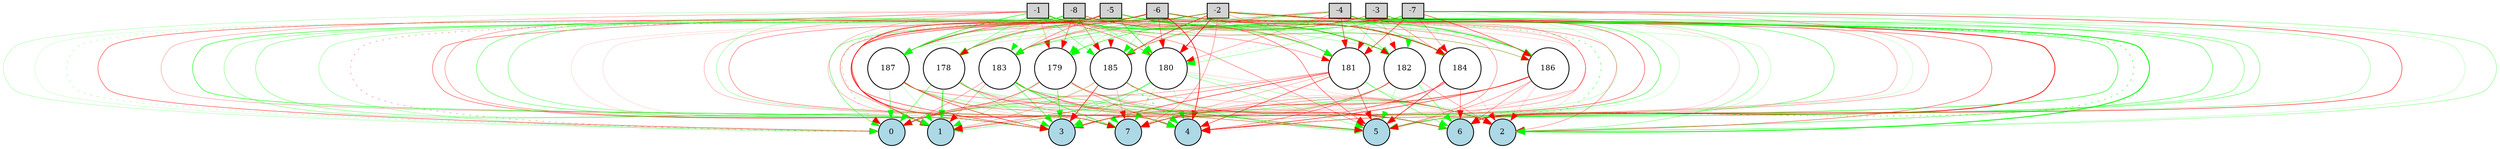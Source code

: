 digraph {
	node [fontsize=9 height=0.2 shape=circle width=0.2]
	-1 [fillcolor=lightgray shape=box style=filled]
	-2 [fillcolor=lightgray shape=box style=filled]
	-3 [fillcolor=lightgray shape=box style=filled]
	-4 [fillcolor=lightgray shape=box style=filled]
	-5 [fillcolor=lightgray shape=box style=filled]
	-6 [fillcolor=lightgray shape=box style=filled]
	-7 [fillcolor=lightgray shape=box style=filled]
	-8 [fillcolor=lightgray shape=box style=filled]
	0 [fillcolor=lightblue style=filled]
	1 [fillcolor=lightblue style=filled]
	2 [fillcolor=lightblue style=filled]
	3 [fillcolor=lightblue style=filled]
	4 [fillcolor=lightblue style=filled]
	5 [fillcolor=lightblue style=filled]
	6 [fillcolor=lightblue style=filled]
	7 [fillcolor=lightblue style=filled]
	178 [fillcolor=white style=filled]
	179 [fillcolor=white style=filled]
	180 [fillcolor=white style=filled]
	181 [fillcolor=white style=filled]
	182 [fillcolor=white style=filled]
	183 [fillcolor=white style=filled]
	184 [fillcolor=white style=filled]
	185 [fillcolor=white style=filled]
	186 [fillcolor=white style=filled]
	187 [fillcolor=white style=filled]
	-1 -> 178 [color=green penwidth=0.38253121768632903 style=solid]
	-1 -> 179 [color=red penwidth=0.2671805657286533 style=solid]
	-1 -> 180 [color=red penwidth=0.40132868098237606 style=solid]
	-1 -> 181 [color=red penwidth=0.3324331138167076 style=solid]
	-1 -> 182 [color=green penwidth=0.9596610972360944 style=solid]
	-1 -> 183 [color=green penwidth=0.22886552293590517 style=solid]
	-1 -> 184 [color=green penwidth=0.521026889668696 style=solid]
	-1 -> 185 [color=green penwidth=0.38988504405094304 style=solid]
	-1 -> 186 [color=green penwidth=0.39597550371009915 style=solid]
	-1 -> 187 [color=green penwidth=0.6536025158645472 style=solid]
	-2 -> 178 [color=green penwidth=0.19708854049560398 style=solid]
	-2 -> 179 [color=green penwidth=0.3436749582746371 style=dotted]
	-2 -> 180 [color=red penwidth=0.8292035548158933 style=solid]
	-2 -> 181 [color=red penwidth=0.2337689840619188 style=solid]
	-2 -> 182 [color=green penwidth=0.22922939330815587 style=solid]
	-2 -> 183 [color=green penwidth=0.5381443582541787 style=solid]
	-2 -> 184 [color=green penwidth=0.22868839129676186 style=solid]
	-2 -> 185 [color=red penwidth=0.6581105960711233 style=solid]
	-2 -> 186 [color=green penwidth=0.16435509926763237 style=solid]
	-2 -> 187 [color=red penwidth=0.24103246098718928 style=solid]
	-3 -> 178 [color=red penwidth=0.23898201219809 style=solid]
	-3 -> 179 [color=green penwidth=0.10510428678274202 style=solid]
	-3 -> 180 [color=green penwidth=0.2850536431874381 style=dotted]
	-3 -> 181 [color=red penwidth=0.17528105927407833 style=solid]
	-3 -> 182 [color=red penwidth=0.19939810434225352 style=solid]
	-3 -> 183 [color=red penwidth=0.2770825603373215 style=solid]
	-3 -> 184 [color=red penwidth=0.3456863114286223 style=solid]
	-3 -> 185 [color=green penwidth=0.12997803831272395 style=solid]
	-3 -> 186 [color=red penwidth=0.17615725636958462 style=solid]
	-3 -> 187 [color=red penwidth=0.24398505680504676 style=solid]
	-4 -> 178 [color=red penwidth=0.13537523365903573 style=solid]
	-4 -> 179 [color=green penwidth=0.1241632100290198 style=solid]
	-4 -> 180 [color=red penwidth=0.2748806036624981 style=solid]
	-4 -> 181 [color=red penwidth=0.5405530434198509 style=solid]
	-4 -> 182 [color=green penwidth=0.37239801120705796 style=solid]
	-4 -> 183 [color=green penwidth=0.263862657949687 style=solid]
	-4 -> 184 [color=green penwidth=0.43538248134713864 style=solid]
	-4 -> 185 [color=red penwidth=0.3839982515671876 style=solid]
	-4 -> 186 [color=green penwidth=0.3442337058783653 style=solid]
	-4 -> 187 [color=green penwidth=0.21560462695363128 style=solid]
	-5 -> 178 [color=green penwidth=0.21225490219524895 style=solid]
	-5 -> 179 [color=green penwidth=0.19669696030123973 style=solid]
	-5 -> 180 [color=green penwidth=0.697662621160319 style=solid]
	-5 -> 181 [color=red penwidth=0.3846883288069095 style=solid]
	-5 -> 182 [color=red penwidth=0.16573639364599774 style=solid]
	-5 -> 183 [color=red penwidth=0.3888126262032682 style=solid]
	-5 -> 184 [color=red penwidth=0.4012136389581542 style=dotted]
	-5 -> 185 [color=red penwidth=0.14489520723344412 style=solid]
	-5 -> 186 [color=green penwidth=0.7648641207672614 style=solid]
	-5 -> 187 [color=red penwidth=0.28846381500803353 style=solid]
	-6 -> 178 [color=red penwidth=0.43588763183396473 style=solid]
	-6 -> 179 [color=green penwidth=0.22113244035700425 style=solid]
	-6 -> 180 [color=red penwidth=0.4371101330000442 style=solid]
	-6 -> 181 [color=green penwidth=0.4005006157663893 style=solid]
	-6 -> 182 [color=green penwidth=0.2658288186767145 style=solid]
	-6 -> 183 [color=red penwidth=0.33585520405285196 style=solid]
	-6 -> 184 [color=red penwidth=0.5968778391253775 style=solid]
	-6 -> 185 [color=green penwidth=0.2658201831147579 style=solid]
	-6 -> 186 [color=green penwidth=0.13513637401061301 style=solid]
	-6 -> 187 [color=red penwidth=0.27057571156004134 style=solid]
	-7 -> 178 [color=green penwidth=0.38342497511736195 style=solid]
	-7 -> 179 [color=green penwidth=0.5509851995394516 style=solid]
	-7 -> 180 [color=green penwidth=0.28419147706423786 style=solid]
	-7 -> 181 [color=red penwidth=0.5532220794968458 style=solid]
	-7 -> 182 [color=green penwidth=0.2540220854047227 style=solid]
	-7 -> 183 [color=green penwidth=0.1669414434741685 style=solid]
	-7 -> 184 [color=red penwidth=0.3015953972374027 style=solid]
	-7 -> 185 [color=green penwidth=0.15982341102435996 style=solid]
	-7 -> 186 [color=red penwidth=0.5187645652163917 style=solid]
	-7 -> 187 [color=green penwidth=0.21775383764272682 style=solid]
	-8 -> 178 [color=red penwidth=0.13116073904711006 style=solid]
	-8 -> 179 [color=red penwidth=0.43353861428394747 style=solid]
	-8 -> 180 [color=green penwidth=0.2777502184013523 style=solid]
	-8 -> 181 [color=green penwidth=0.3944987338714663 style=solid]
	-8 -> 182 [color=red penwidth=0.10415801386932501 style=solid]
	-8 -> 183 [color=green penwidth=0.18709404619064224 style=solid]
	-8 -> 184 [color=red penwidth=0.1164001920465946 style=solid]
	-8 -> 185 [color=red penwidth=0.3764354084331517 style=solid]
	-8 -> 186 [color=red penwidth=0.20408205444507377 style=solid]
	-8 -> 187 [color=green penwidth=0.47984117960159944 style=solid]
	178 -> 0 [color=green penwidth=0.4517647902646519 style=solid]
	178 -> 1 [color=green penwidth=0.8547045842099198 style=solid]
	178 -> 2 [color=red penwidth=0.3116702855043206 style=solid]
	178 -> 3 [color=green penwidth=0.3894056717689367 style=solid]
	178 -> 4 [color=red penwidth=0.15870991405358684 style=solid]
	178 -> 5 [color=green penwidth=0.2941583527257753 style=solid]
	178 -> 6 [color=red penwidth=0.17453009843838202 style=solid]
	178 -> 7 [color=green penwidth=0.14979348635114526 style=solid]
	179 -> 0 [color=red penwidth=0.5116668736508828 style=solid]
	179 -> 1 [color=green penwidth=0.24269690431143173 style=solid]
	179 -> 2 [color=green penwidth=0.4323016104134455 style=solid]
	179 -> 3 [color=green penwidth=0.5731962906742794 style=solid]
	179 -> 4 [color=red penwidth=0.3089364740755365 style=solid]
	179 -> 5 [color=red penwidth=0.2600704845119354 style=solid]
	179 -> 6 [color=red penwidth=0.28087254811507334 style=solid]
	179 -> 7 [color=green penwidth=0.15298052036125565 style=solid]
	180 -> 0 [color=green penwidth=0.36790894184051093 style=solid]
	180 -> 1 [color=green penwidth=0.359458959155436 style=solid]
	180 -> 2 [color=red penwidth=0.1243147763135614 style=solid]
	180 -> 3 [color=green penwidth=0.3189858036200618 style=solid]
	180 -> 4 [color=green penwidth=0.1856628053399771 style=solid]
	180 -> 5 [color=green penwidth=0.3192971420154517 style=solid]
	180 -> 6 [color=green penwidth=0.23482586271155367 style=solid]
	180 -> 7 [color=green penwidth=0.2293839197492382 style=solid]
	181 -> 0 [color=red penwidth=0.2567951796885458 style=solid]
	181 -> 1 [color=red penwidth=0.37296090105131285 style=solid]
	181 -> 2 [color=green penwidth=0.22098230076515984 style=solid]
	181 -> 3 [color=red penwidth=0.5721121551274415 style=solid]
	181 -> 4 [color=red penwidth=0.5243721146736922 style=solid]
	181 -> 5 [color=red penwidth=0.5038861146728981 style=solid]
	181 -> 6 [color=green penwidth=0.4227823427003623 style=solid]
	181 -> 7 [color=red penwidth=0.21962398389648696 style=solid]
	182 -> 0 [color=green penwidth=0.3751463179411457 style=solid]
	182 -> 1 [color=red penwidth=0.14589100048075787 style=solid]
	182 -> 2 [color=red penwidth=0.2850605957012732 style=solid]
	182 -> 3 [color=red penwidth=0.17606731098217976 style=solid]
	182 -> 4 [color=red penwidth=0.4059831582946569 style=solid]
	182 -> 5 [color=green penwidth=0.25274812260613677 style=solid]
	182 -> 6 [color=green penwidth=0.4066708688013647 style=solid]
	182 -> 7 [color=red penwidth=0.14433286621285765 style=solid]
	183 -> 0 [color=red penwidth=0.30710369635769796 style=solid]
	183 -> 1 [color=red penwidth=0.28612727351660916 style=solid]
	183 -> 2 [color=red penwidth=0.32920071843263177 style=solid]
	183 -> 3 [color=green penwidth=0.46951245826547916 style=solid]
	183 -> 4 [color=green penwidth=0.2951690160442086 style=solid]
	183 -> 5 [color=green penwidth=0.5032429069291341 style=solid]
	183 -> 6 [color=red penwidth=0.3060701006620955 style=solid]
	183 -> 7 [color=green penwidth=0.6468077403085456 style=solid]
	184 -> 0 [color=red penwidth=0.26988196997125724 style=solid]
	184 -> 1 [color=red penwidth=0.1134733439338483 style=solid]
	184 -> 2 [color=red penwidth=0.14041267368005936 style=solid]
	184 -> 3 [color=red penwidth=0.266861214086745 style=solid]
	184 -> 4 [color=red penwidth=0.10448923510054513 style=solid]
	184 -> 5 [color=red penwidth=0.6651029308855103 style=solid]
	184 -> 6 [color=red penwidth=0.3844307105108772 style=solid]
	184 -> 7 [color=red penwidth=0.1644504093656653 style=solid]
	185 -> 0 [color=green penwidth=0.14273924718566305 style=solid]
	185 -> 1 [color=red penwidth=0.2594914073240001 style=solid]
	185 -> 2 [color=green penwidth=0.11273704469669935 style=solid]
	185 -> 3 [color=red penwidth=0.6777060653765661 style=solid]
	185 -> 4 [color=green penwidth=0.8091772120552309 style=dotted]
	185 -> 5 [color=green penwidth=0.3853026001548363 style=solid]
	185 -> 6 [color=red penwidth=0.4933674509949164 style=solid]
	185 -> 7 [color=red penwidth=0.21808675182373777 style=solid]
	186 -> 0 [color=red penwidth=0.18651634920982862 style=solid]
	186 -> 1 [color=red penwidth=0.13901901092543562 style=solid]
	186 -> 2 [color=red penwidth=0.1543183136714937 style=solid]
	186 -> 3 [color=green penwidth=0.11044931325622037 style=solid]
	186 -> 4 [color=red penwidth=0.6092392081044808 style=solid]
	186 -> 5 [color=red penwidth=0.30096488717886066 style=solid]
	186 -> 6 [color=red penwidth=0.2982768301951941 style=solid]
	186 -> 7 [color=red penwidth=0.4471267276531299 style=solid]
	187 -> 0 [color=green penwidth=0.4253626123396208 style=solid]
	187 -> 1 [color=green penwidth=0.16569917226327904 style=solid]
	187 -> 2 [color=red penwidth=0.12981119604979455 style=solid]
	187 -> 3 [color=red penwidth=0.5543868718138971 style=solid]
	187 -> 4 [color=green penwidth=0.30582615840229643 style=solid]
	187 -> 5 [color=red penwidth=0.351059389423814 style=solid]
	187 -> 6 [color=green penwidth=0.24482078842749475 style=solid]
	187 -> 7 [color=red penwidth=0.3006854441602753 style=solid]
	-1 -> 0 [color=green penwidth=0.18760917559191637 style=solid]
	-1 -> 1 [color=red penwidth=0.24010928907487591 style=solid]
	-1 -> 3 [color=red penwidth=0.4144556521348679 style=solid]
	-1 -> 4 [color=red penwidth=0.22270268239491103 style=solid]
	-1 -> 5 [color=red penwidth=0.3329220134598827 style=solid]
	-1 -> 6 [color=red penwidth=0.1034319749920601 style=solid]
	-1 -> 7 [color=red penwidth=0.21998425311452285 style=solid]
	-2 -> 0 [color=green penwidth=0.4250540116602203 style=solid]
	-2 -> 1 [color=red penwidth=0.3498672364285869 style=solid]
	-2 -> 2 [color=green penwidth=0.4630489478213896 style=solid]
	-2 -> 3 [color=red penwidth=0.49955743588848445 style=solid]
	-2 -> 4 [color=red penwidth=0.12474117184386335 style=solid]
	-2 -> 5 [color=green penwidth=0.4200013811562122 style=solid]
	-2 -> 6 [color=red penwidth=0.8910455332066071 style=solid]
	-2 -> 7 [color=red penwidth=0.32198964430844257 style=solid]
	-3 -> 0 [color=red penwidth=0.3162220664821953 style=dotted]
	-3 -> 1 [color=red penwidth=0.10332486024415172 style=solid]
	-3 -> 2 [color=green penwidth=0.17053915047144239 style=solid]
	-3 -> 3 [color=green penwidth=0.12056368765954624 style=dotted]
	-3 -> 4 [color=green penwidth=0.14555536366172958 style=solid]
	-3 -> 5 [color=green penwidth=0.3440379421840062 style=solid]
	-3 -> 6 [color=green penwidth=0.2632743444098449 style=solid]
	-3 -> 7 [color=green penwidth=0.5043863455211609 style=solid]
	-4 -> 0 [color=green penwidth=0.2431563840360572 style=solid]
	-4 -> 1 [color=red penwidth=0.10814798431767109 style=solid]
	-4 -> 2 [color=green penwidth=1.0438390734522607 style=solid]
	-4 -> 3 [color=red penwidth=0.30592518274491554 style=solid]
	-4 -> 4 [color=red penwidth=0.25644846724273873 style=solid]
	-4 -> 5 [color=green penwidth=0.5831336328157496 style=solid]
	-4 -> 6 [color=green penwidth=0.5556395342596757 style=dotted]
	-4 -> 7 [color=red penwidth=0.4597713723757354 style=solid]
	-5 -> 0 [color=green penwidth=0.2563302813520405 style=dotted]
	-5 -> 1 [color=green penwidth=0.287971562087623 style=solid]
	-5 -> 2 [color=red penwidth=0.418255094161083 style=solid]
	-5 -> 3 [color=green penwidth=0.40553189577633175 style=solid]
	-5 -> 4 [color=red penwidth=0.7652922504347924 style=solid]
	-5 -> 5 [color=red penwidth=0.333311438349864 style=solid]
	-5 -> 6 [color=green penwidth=0.1721439675231496 style=solid]
	-5 -> 7 [color=red penwidth=0.356086941926853 style=solid]
	-6 -> 0 [color=red penwidth=0.44598356248245763 style=solid]
	-6 -> 1 [color=green penwidth=0.330946108017163 style=solid]
	-6 -> 2 [color=red penwidth=0.3144349043953093 style=solid]
	-6 -> 3 [color=green penwidth=0.3583329421766497 style=solid]
	-6 -> 4 [color=red penwidth=0.7792821295463815 style=solid]
	-6 -> 5 [color=red penwidth=0.22308333302586147 style=solid]
	-6 -> 6 [color=green penwidth=0.5048075948901947 style=dotted]
	-6 -> 7 [color=red penwidth=0.17166709464528557 style=solid]
	-7 -> 0 [color=red penwidth=0.2630380030662798 style=dotted]
	-7 -> 1 [color=red penwidth=0.5992851032578149 style=solid]
	-7 -> 2 [color=green penwidth=0.28931198674559633 style=solid]
	-7 -> 3 [color=green penwidth=0.19353924773208386 style=solid]
	-7 -> 4 [color=red penwidth=0.27186376621827657 style=solid]
	-7 -> 5 [color=green penwidth=0.391785408832819 style=solid]
	-7 -> 6 [color=red penwidth=0.5384418103702898 style=solid]
	-7 -> 7 [color=green penwidth=0.1565067488594265 style=solid]
	-8 -> 0 [color=green penwidth=0.11678617772051786 style=solid]
	-8 -> 1 [color=green penwidth=0.5612176008167269 style=solid]
	-8 -> 2 [color=green penwidth=0.3227563703586651 style=solid]
	-8 -> 3 [color=red penwidth=0.31739135261034657 style=solid]
	-8 -> 4 [color=green penwidth=0.12013767778446445 style=solid]
	-8 -> 5 [color=red penwidth=0.4393321472708276 style=solid]
	-8 -> 6 [color=red penwidth=0.13336436832572646 style=solid]
	-8 -> 7 [color=green penwidth=0.2707666827308157 style=solid]
}

